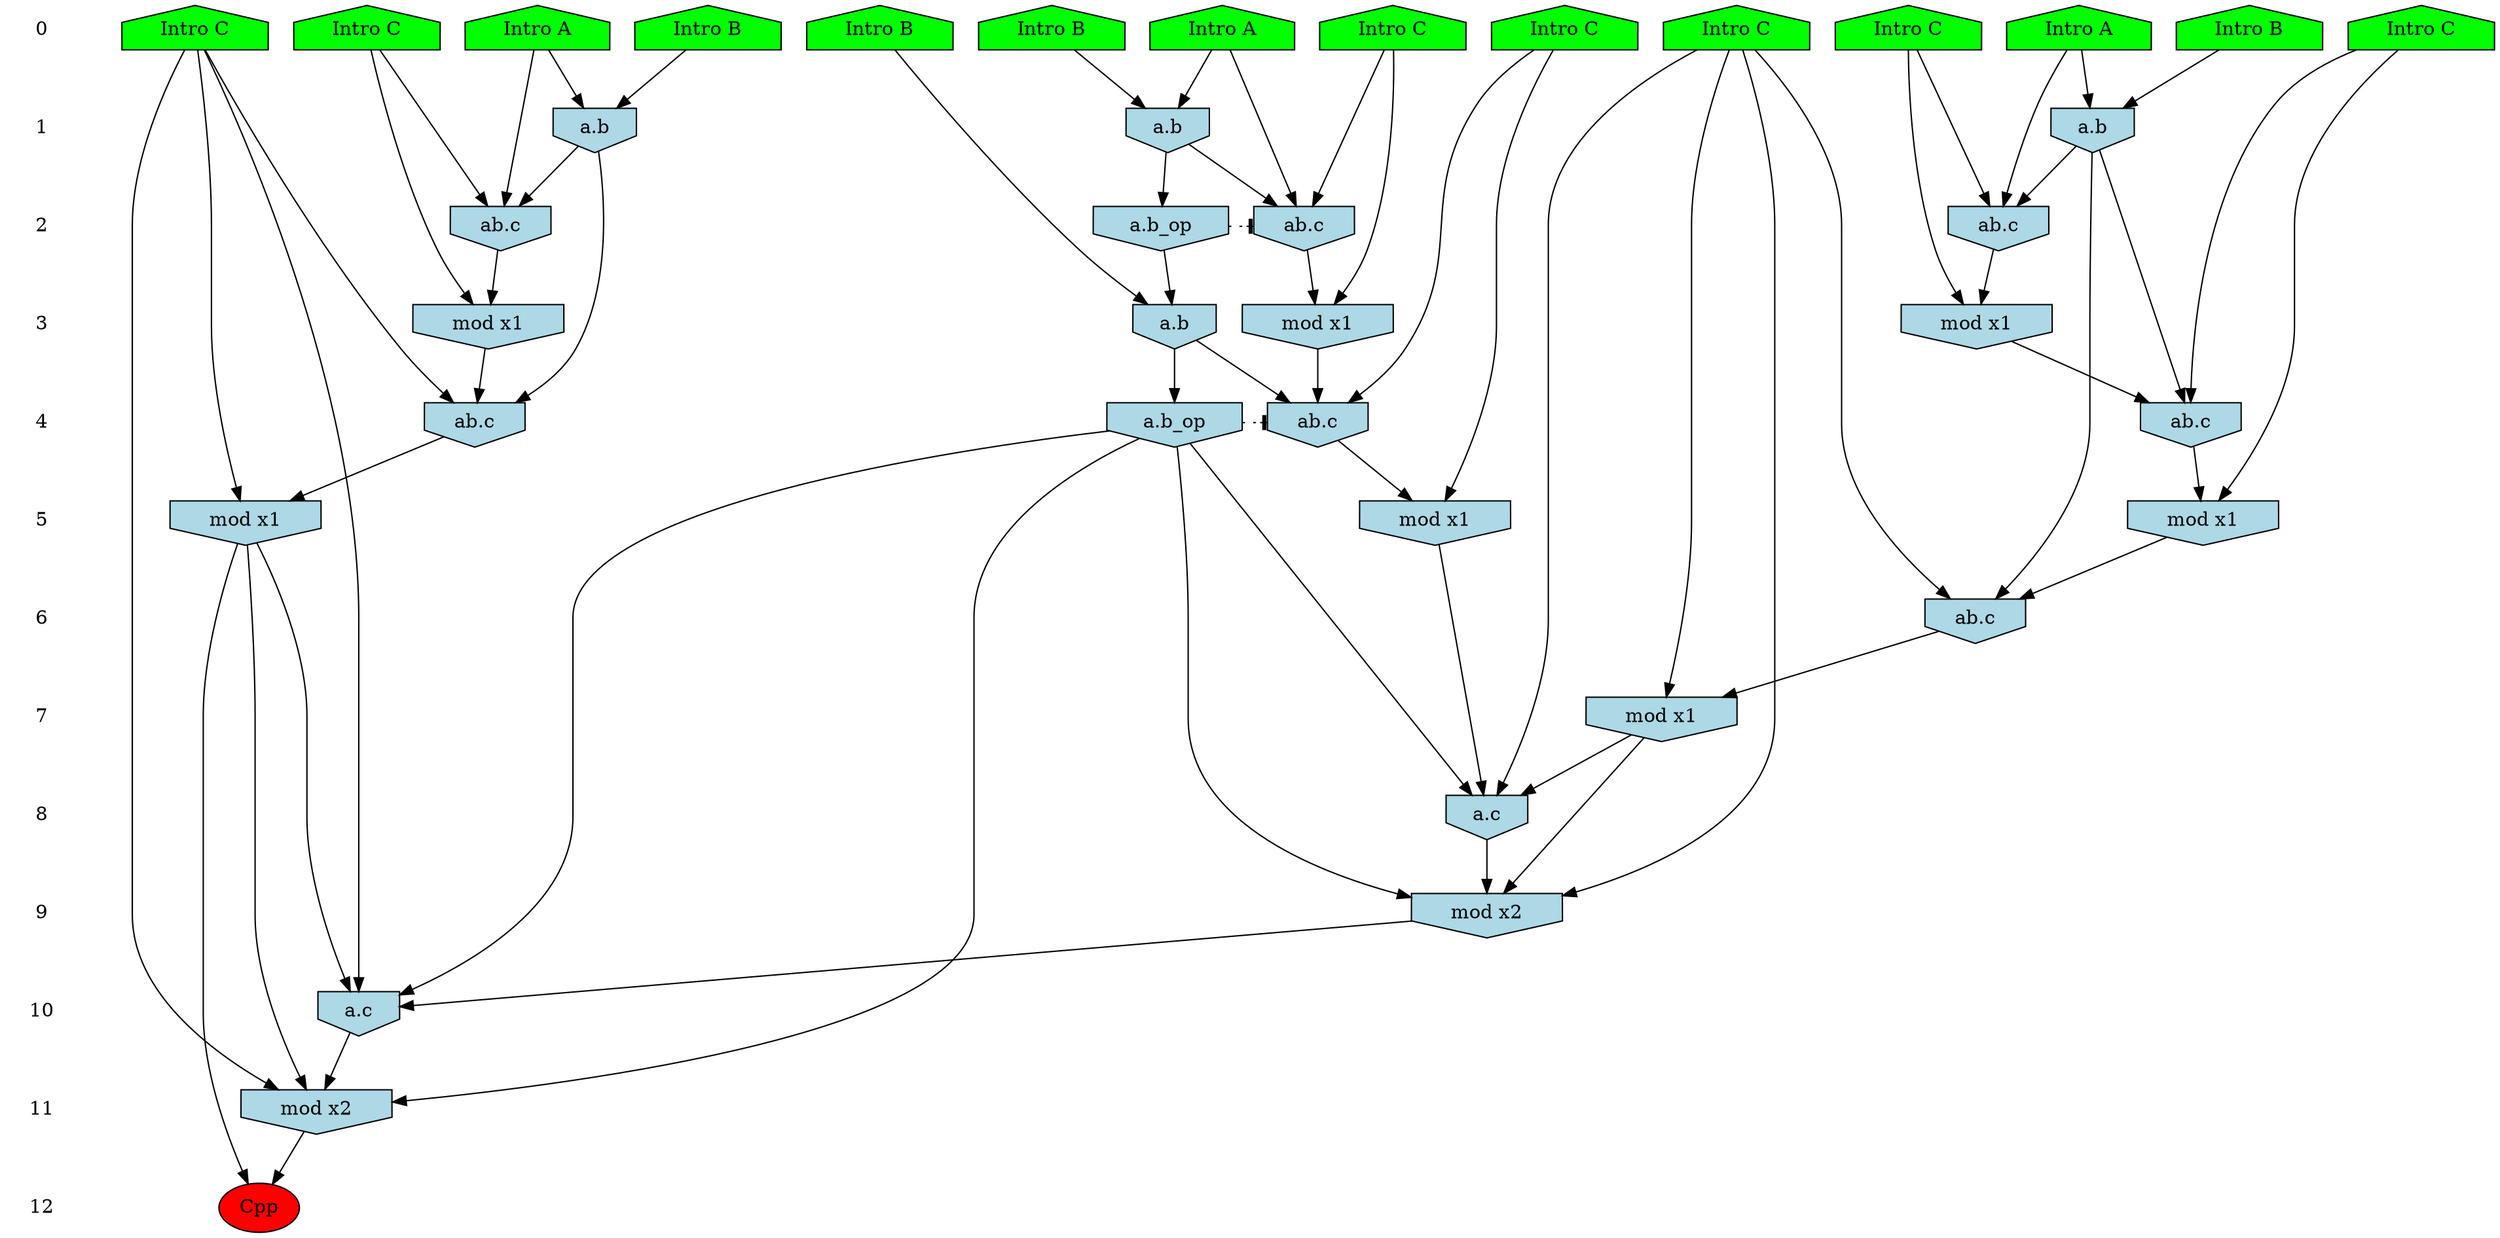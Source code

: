 /* Compression of 1 causal flows obtained in average at 1.943811E+01 t.u */
/* Compressed causal flows were: [3565] */
digraph G{
 ranksep=.5 ; 
{ rank = same ; "0" [shape=plaintext] ; node_1 [label ="Intro B", shape=house, style=filled, fillcolor=green] ;
node_2 [label ="Intro B", shape=house, style=filled, fillcolor=green] ;
node_3 [label ="Intro A", shape=house, style=filled, fillcolor=green] ;
node_4 [label ="Intro A", shape=house, style=filled, fillcolor=green] ;
node_5 [label ="Intro B", shape=house, style=filled, fillcolor=green] ;
node_6 [label ="Intro A", shape=house, style=filled, fillcolor=green] ;
node_7 [label ="Intro B", shape=house, style=filled, fillcolor=green] ;
node_8 [label ="Intro C", shape=house, style=filled, fillcolor=green] ;
node_9 [label ="Intro C", shape=house, style=filled, fillcolor=green] ;
node_10 [label ="Intro C", shape=house, style=filled, fillcolor=green] ;
node_11 [label ="Intro C", shape=house, style=filled, fillcolor=green] ;
node_12 [label ="Intro C", shape=house, style=filled, fillcolor=green] ;
node_13 [label ="Intro C", shape=house, style=filled, fillcolor=green] ;
node_14 [label ="Intro C", shape=house, style=filled, fillcolor=green] ;
}
{ rank = same ; "1" [shape=plaintext] ; node_15 [label="a.b", shape=invhouse, style=filled, fillcolor = lightblue] ;
node_22 [label="a.b", shape=invhouse, style=filled, fillcolor = lightblue] ;
node_23 [label="a.b", shape=invhouse, style=filled, fillcolor = lightblue] ;
}
{ rank = same ; "2" [shape=plaintext] ; node_16 [label="ab.c", shape=invhouse, style=filled, fillcolor = lightblue] ;
node_24 [label="ab.c", shape=invhouse, style=filled, fillcolor = lightblue] ;
node_25 [label="ab.c", shape=invhouse, style=filled, fillcolor = lightblue] ;
node_28 [label="a.b_op", shape=invhouse, style=filled, fillcolor = lightblue] ;
}
{ rank = same ; "3" [shape=plaintext] ; node_17 [label="mod x1", shape=invhouse, style=filled, fillcolor = lightblue] ;
node_26 [label="mod x1", shape=invhouse, style=filled, fillcolor = lightblue] ;
node_27 [label="mod x1", shape=invhouse, style=filled, fillcolor = lightblue] ;
node_30 [label="a.b", shape=invhouse, style=filled, fillcolor = lightblue] ;
}
{ rank = same ; "4" [shape=plaintext] ; node_18 [label="ab.c", shape=invhouse, style=filled, fillcolor = lightblue] ;
node_29 [label="ab.c", shape=invhouse, style=filled, fillcolor = lightblue] ;
node_32 [label="ab.c", shape=invhouse, style=filled, fillcolor = lightblue] ;
node_33 [label="a.b_op", shape=invhouse, style=filled, fillcolor = lightblue] ;
}
{ rank = same ; "5" [shape=plaintext] ; node_19 [label="mod x1", shape=invhouse, style=filled, fillcolor = lightblue] ;
node_31 [label="mod x1", shape=invhouse, style=filled, fillcolor = lightblue] ;
node_34 [label="mod x1", shape=invhouse, style=filled, fillcolor = lightblue] ;
}
{ rank = same ; "6" [shape=plaintext] ; node_20 [label="ab.c", shape=invhouse, style=filled, fillcolor = lightblue] ;
}
{ rank = same ; "7" [shape=plaintext] ; node_21 [label="mod x1", shape=invhouse, style=filled, fillcolor = lightblue] ;
}
{ rank = same ; "8" [shape=plaintext] ; node_35 [label="a.c", shape=invhouse, style=filled, fillcolor = lightblue] ;
}
{ rank = same ; "9" [shape=plaintext] ; node_36 [label="mod x2", shape=invhouse, style=filled, fillcolor = lightblue] ;
}
{ rank = same ; "10" [shape=plaintext] ; node_37 [label="a.c", shape=invhouse, style=filled, fillcolor = lightblue] ;
}
{ rank = same ; "11" [shape=plaintext] ; node_38 [label="mod x2", shape=invhouse, style=filled, fillcolor = lightblue] ;
}
{ rank = same ; "12" [shape=plaintext] ; node_39 [label ="Cpp", style=filled, fillcolor=red] ;
}
"0" -> "1" [style="invis"]; 
"1" -> "2" [style="invis"]; 
"2" -> "3" [style="invis"]; 
"3" -> "4" [style="invis"]; 
"4" -> "5" [style="invis"]; 
"5" -> "6" [style="invis"]; 
"6" -> "7" [style="invis"]; 
"7" -> "8" [style="invis"]; 
"8" -> "9" [style="invis"]; 
"9" -> "10" [style="invis"]; 
"10" -> "11" [style="invis"]; 
"11" -> "12" [style="invis"]; 
node_4 -> node_15
node_5 -> node_15
node_4 -> node_16
node_8 -> node_16
node_15 -> node_16
node_8 -> node_17
node_16 -> node_17
node_14 -> node_18
node_15 -> node_18
node_17 -> node_18
node_14 -> node_19
node_18 -> node_19
node_9 -> node_20
node_15 -> node_20
node_19 -> node_20
node_9 -> node_21
node_20 -> node_21
node_2 -> node_22
node_3 -> node_22
node_6 -> node_23
node_7 -> node_23
node_3 -> node_24
node_12 -> node_24
node_22 -> node_24
node_6 -> node_25
node_13 -> node_25
node_23 -> node_25
node_13 -> node_26
node_25 -> node_26
node_12 -> node_27
node_24 -> node_27
node_23 -> node_28
node_11 -> node_29
node_22 -> node_29
node_27 -> node_29
node_1 -> node_30
node_28 -> node_30
node_11 -> node_31
node_29 -> node_31
node_10 -> node_32
node_26 -> node_32
node_30 -> node_32
node_30 -> node_33
node_10 -> node_34
node_32 -> node_34
node_9 -> node_35
node_21 -> node_35
node_33 -> node_35
node_34 -> node_35
node_9 -> node_36
node_21 -> node_36
node_33 -> node_36
node_35 -> node_36
node_11 -> node_37
node_31 -> node_37
node_33 -> node_37
node_36 -> node_37
node_11 -> node_38
node_31 -> node_38
node_33 -> node_38
node_37 -> node_38
node_31 -> node_39
node_38 -> node_39
node_28 -> node_25 [style=dotted, arrowhead = tee] 
node_33 -> node_32 [style=dotted, arrowhead = tee] 
}
/*
 Dot generation time: 0.000157
*/